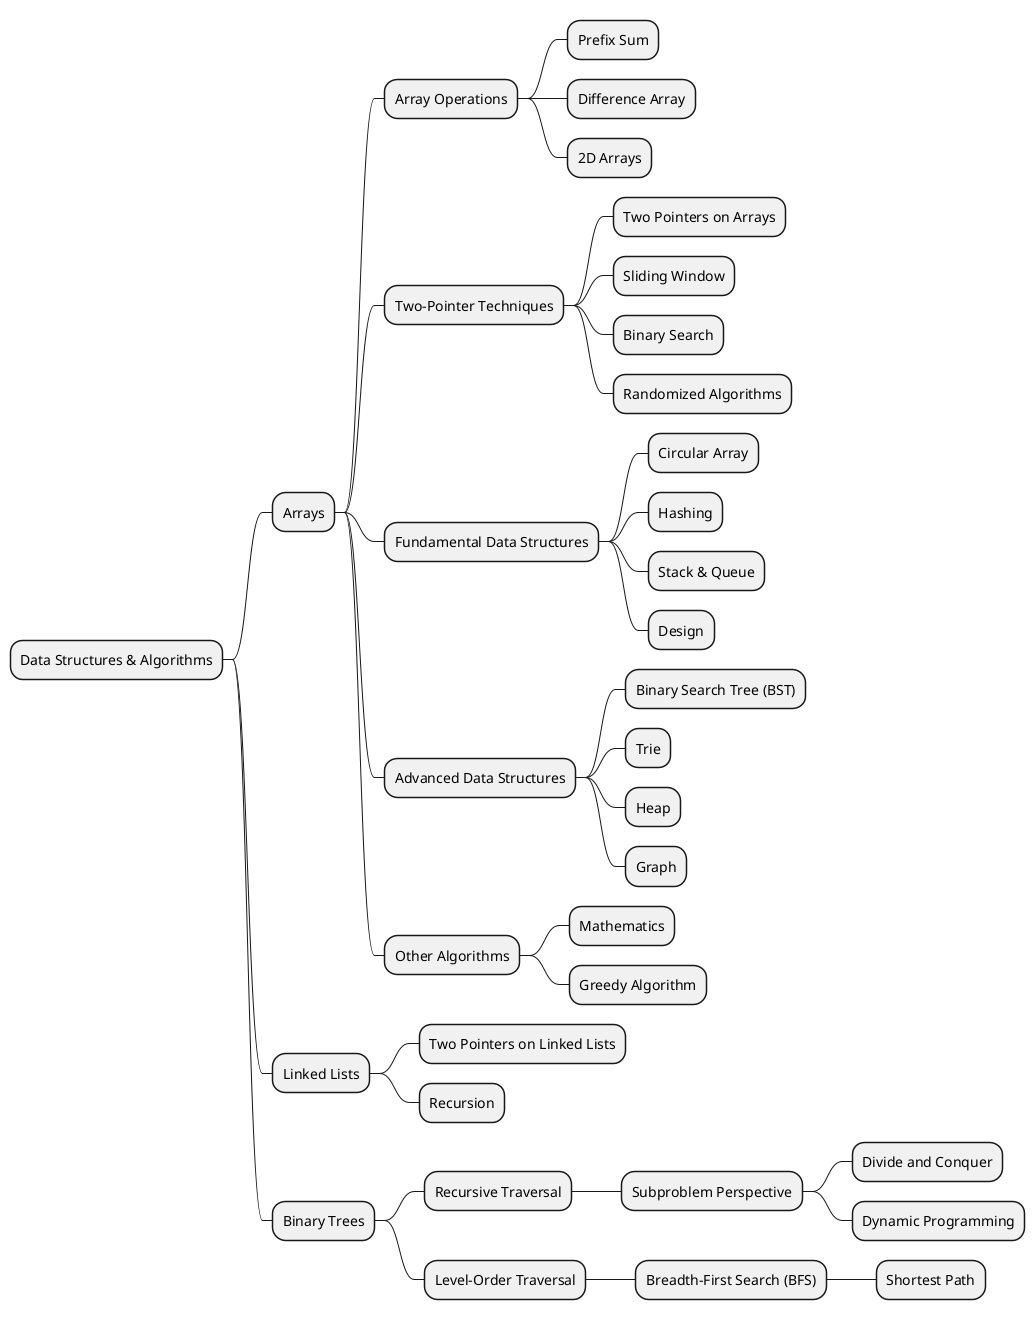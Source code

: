 @startmindmap
* Data Structures & Algorithms
** Arrays
*** Array Operations
**** Prefix Sum
**** Difference Array
**** 2D Arrays
*** Two-Pointer Techniques
**** Two Pointers on Arrays
**** Sliding Window
**** Binary Search
**** Randomized Algorithms
*** Fundamental Data Structures
**** Circular Array
**** Hashing
**** Stack & Queue
**** Design
*** Advanced Data Structures
**** Binary Search Tree (BST)
**** Trie
**** Heap
**** Graph
*** Other Algorithms
**** Mathematics
**** Greedy Algorithm
** Linked Lists
*** Two Pointers on Linked Lists
*** Recursion
** Binary Trees
*** Recursive Traversal
**** Subproblem Perspective
***** Divide and Conquer
***** Dynamic Programming
*** Level-Order Traversal
**** Breadth-First Search (BFS)
***** Shortest Path
@endmindmap


